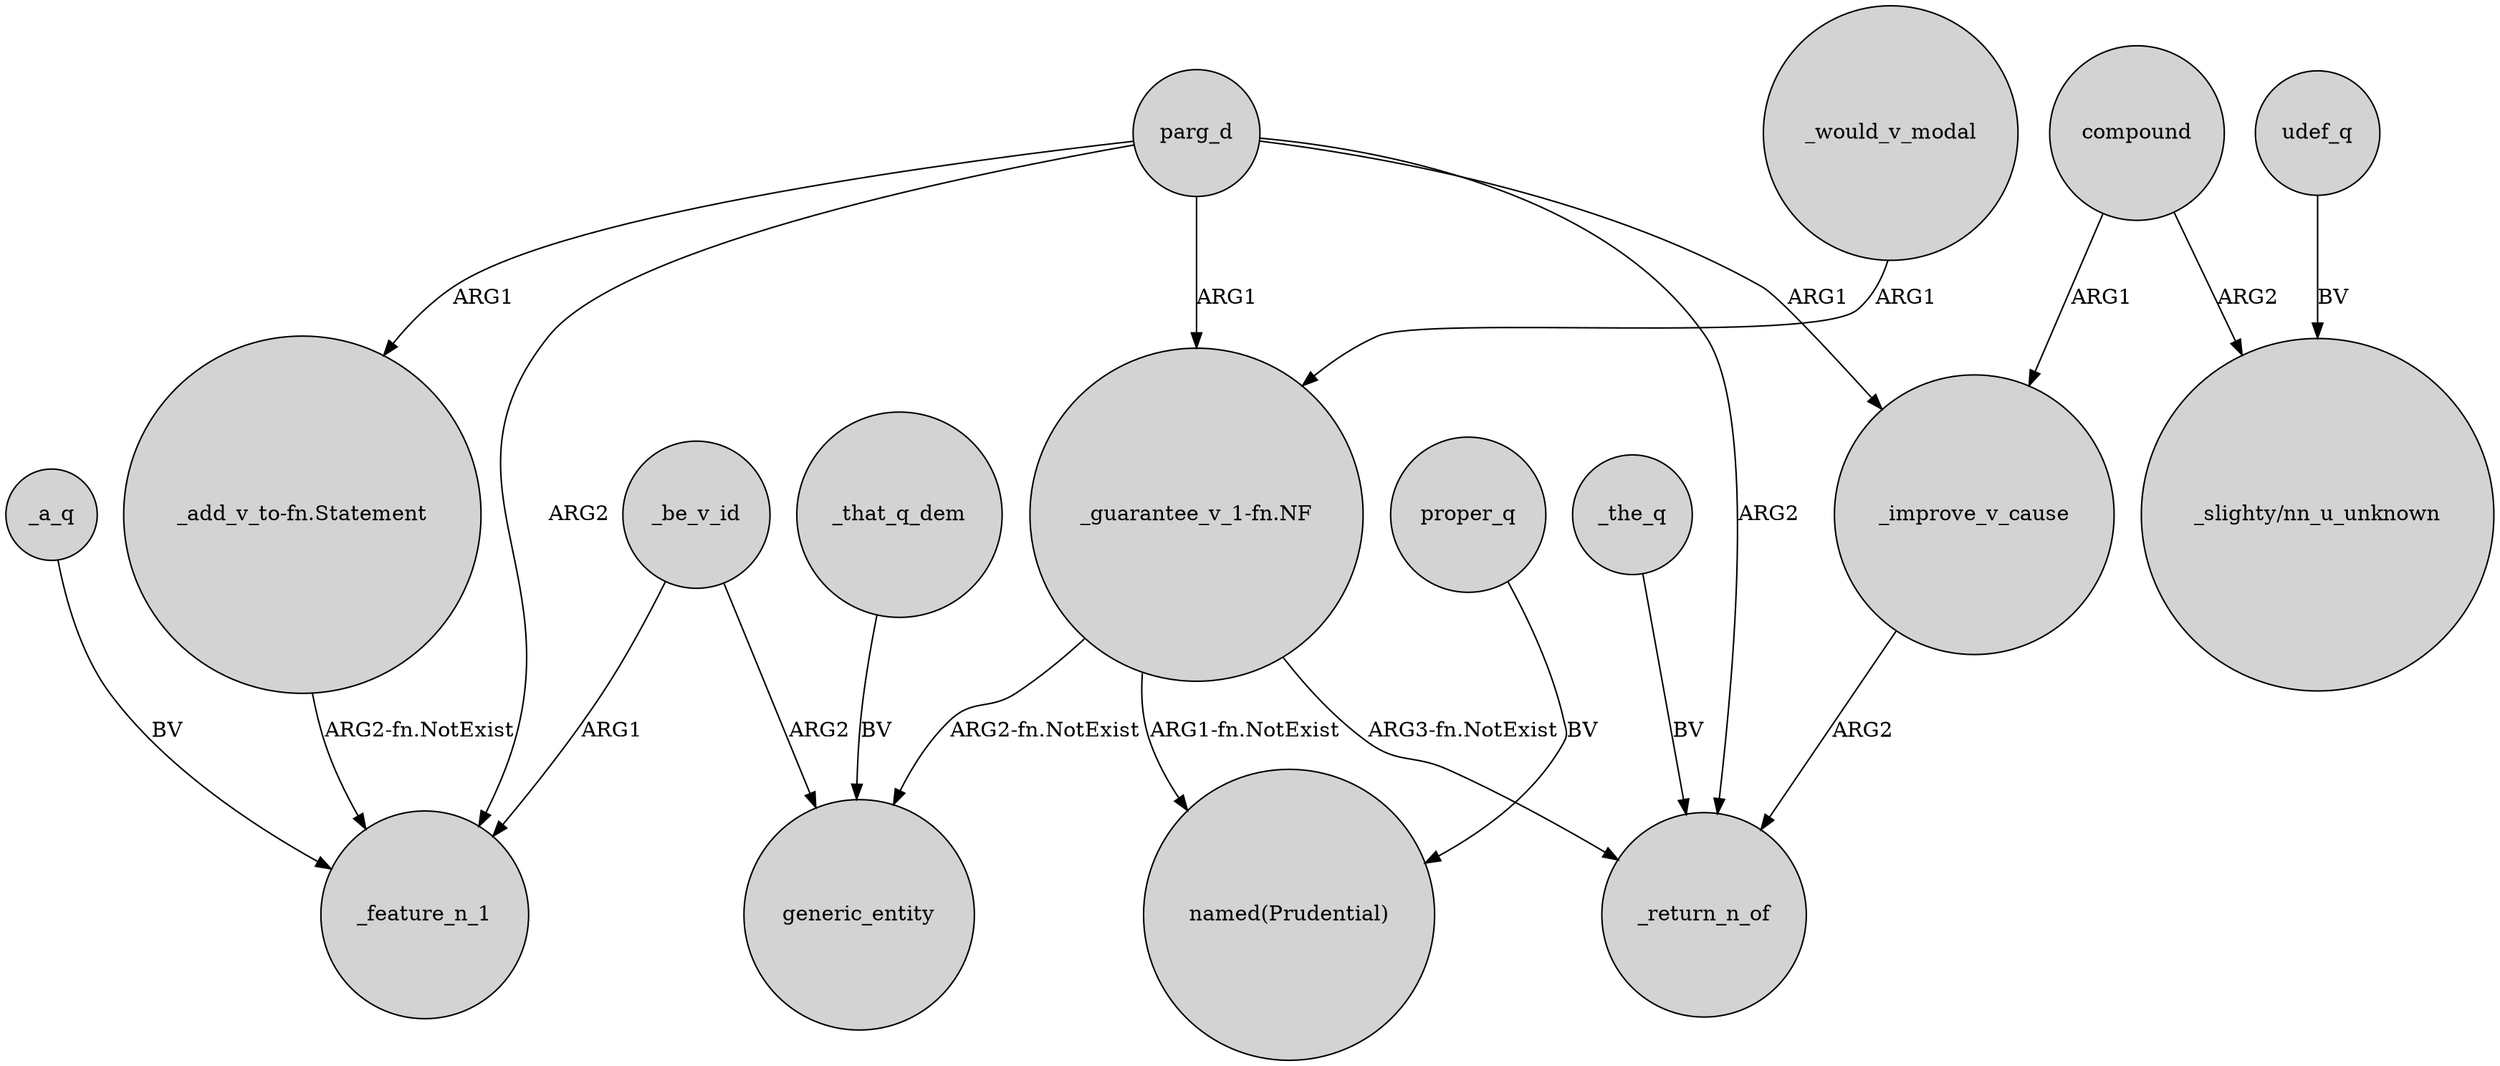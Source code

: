 digraph {
	node [shape=circle style=filled]
	_the_q -> _return_n_of [label=BV]
	udef_q -> "_slighty/nn_u_unknown" [label=BV]
	parg_d -> "_guarantee_v_1-fn.NF" [label=ARG1]
	_that_q_dem -> generic_entity [label=BV]
	"_guarantee_v_1-fn.NF" -> "named(Prudential)" [label="ARG1-fn.NotExist"]
	_a_q -> _feature_n_1 [label=BV]
	parg_d -> "_add_v_to-fn.Statement" [label=ARG1]
	_be_v_id -> _feature_n_1 [label=ARG1]
	"_guarantee_v_1-fn.NF" -> generic_entity [label="ARG2-fn.NotExist"]
	parg_d -> _feature_n_1 [label=ARG2]
	_be_v_id -> generic_entity [label=ARG2]
	proper_q -> "named(Prudential)" [label=BV]
	_improve_v_cause -> _return_n_of [label=ARG2]
	compound -> "_slighty/nn_u_unknown" [label=ARG2]
	parg_d -> _return_n_of [label=ARG2]
	parg_d -> _improve_v_cause [label=ARG1]
	_would_v_modal -> "_guarantee_v_1-fn.NF" [label=ARG1]
	"_add_v_to-fn.Statement" -> _feature_n_1 [label="ARG2-fn.NotExist"]
	compound -> _improve_v_cause [label=ARG1]
	"_guarantee_v_1-fn.NF" -> _return_n_of [label="ARG3-fn.NotExist"]
}

